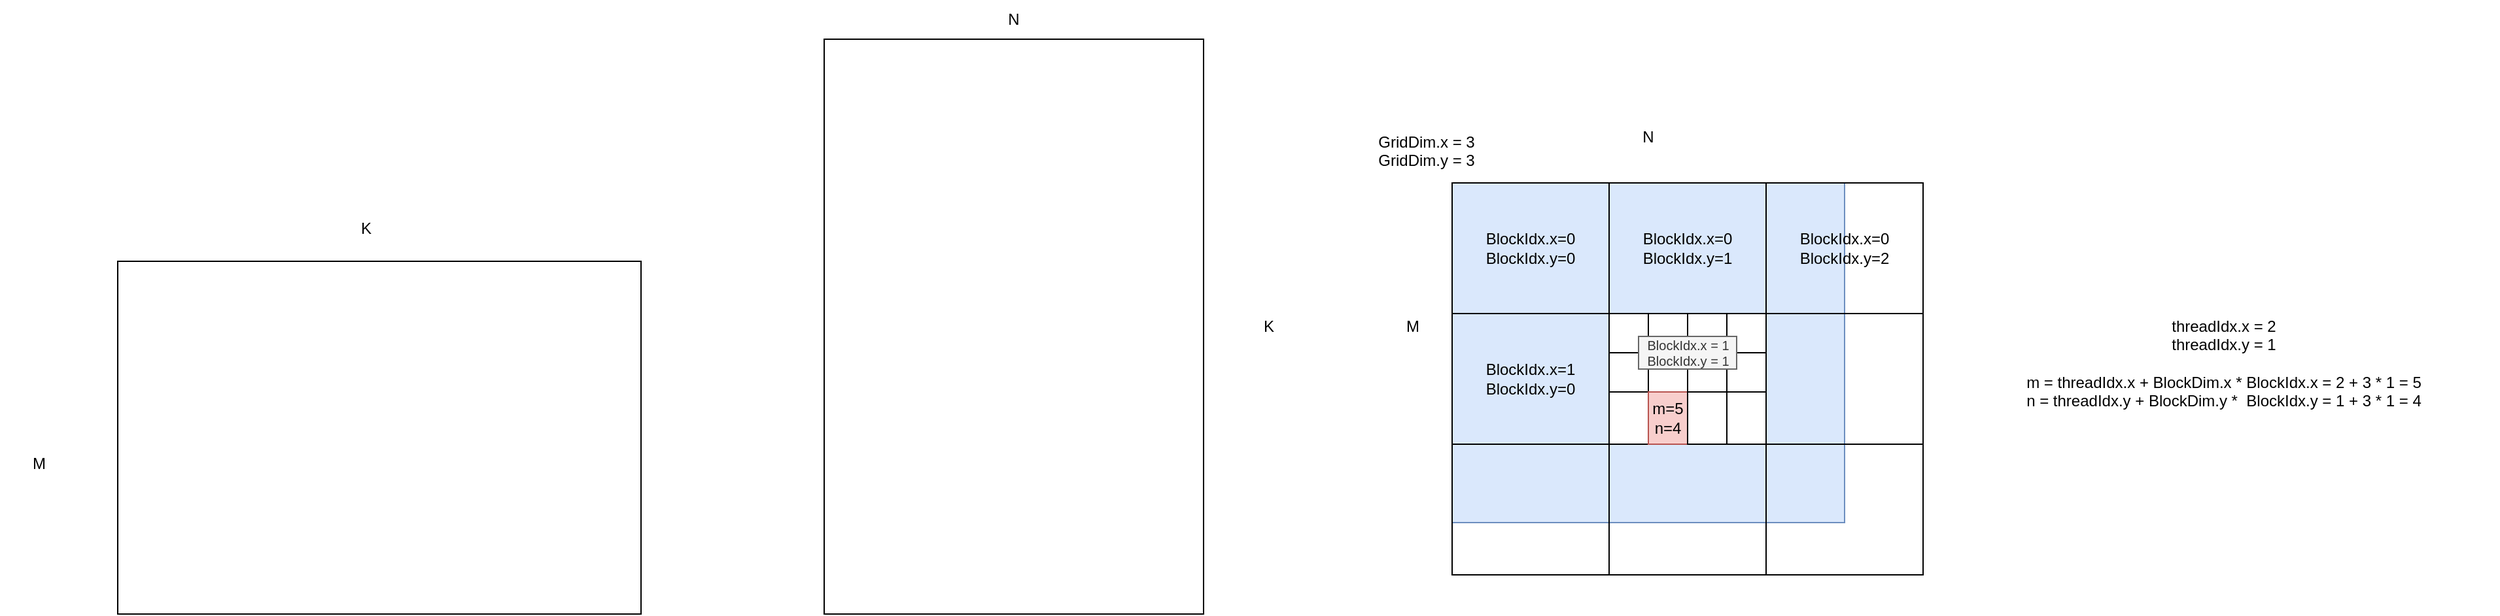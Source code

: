 <mxfile version="24.7.7">
  <diagram name="第 1 页" id="v_rf210XtzXQO-0uFHd5">
    <mxGraphModel dx="1357" dy="342" grid="1" gridSize="10" guides="1" tooltips="1" connect="1" arrows="1" fold="1" page="1" pageScale="1" pageWidth="827" pageHeight="1169" math="0" shadow="0">
      <root>
        <mxCell id="0" />
        <mxCell id="1" parent="0" />
        <mxCell id="Rxh7XKzHP8LFKw5AA_ND-2" value="" style="rounded=0;whiteSpace=wrap;html=1;" vertex="1" parent="1">
          <mxGeometry x="10" y="200" width="400" height="270" as="geometry" />
        </mxCell>
        <mxCell id="Rxh7XKzHP8LFKw5AA_ND-3" value="M" style="text;html=1;align=center;verticalAlign=middle;whiteSpace=wrap;rounded=0;" vertex="1" parent="1">
          <mxGeometry x="-80" y="340" width="60" height="30" as="geometry" />
        </mxCell>
        <mxCell id="Rxh7XKzHP8LFKw5AA_ND-4" value="K" style="text;html=1;align=center;verticalAlign=middle;whiteSpace=wrap;rounded=0;" vertex="1" parent="1">
          <mxGeometry x="170" y="160" width="60" height="30" as="geometry" />
        </mxCell>
        <mxCell id="Rxh7XKzHP8LFKw5AA_ND-5" value="" style="rounded=0;whiteSpace=wrap;html=1;" vertex="1" parent="1">
          <mxGeometry x="550" y="30" width="290" height="440" as="geometry" />
        </mxCell>
        <mxCell id="Rxh7XKzHP8LFKw5AA_ND-6" value="N" style="text;html=1;align=center;verticalAlign=middle;whiteSpace=wrap;rounded=0;" vertex="1" parent="1">
          <mxGeometry x="665" width="60" height="30" as="geometry" />
        </mxCell>
        <mxCell id="Rxh7XKzHP8LFKw5AA_ND-7" value="K" style="text;html=1;align=center;verticalAlign=middle;whiteSpace=wrap;rounded=0;" vertex="1" parent="1">
          <mxGeometry x="860" y="235" width="60" height="30" as="geometry" />
        </mxCell>
        <mxCell id="Rxh7XKzHP8LFKw5AA_ND-8" value="" style="rounded=0;whiteSpace=wrap;html=1;fillColor=#dae8fc;strokeColor=#6c8ebf;" vertex="1" parent="1">
          <mxGeometry x="1030" y="140" width="300" height="260" as="geometry" />
        </mxCell>
        <mxCell id="Rxh7XKzHP8LFKw5AA_ND-9" value="M" style="text;html=1;align=center;verticalAlign=middle;whiteSpace=wrap;rounded=0;fillColor=none;" vertex="1" parent="1">
          <mxGeometry x="970" y="235" width="60" height="30" as="geometry" />
        </mxCell>
        <mxCell id="Rxh7XKzHP8LFKw5AA_ND-10" value="N" style="text;html=1;align=center;verticalAlign=middle;whiteSpace=wrap;rounded=0;" vertex="1" parent="1">
          <mxGeometry x="1150" y="90" width="60" height="30" as="geometry" />
        </mxCell>
        <mxCell id="Rxh7XKzHP8LFKw5AA_ND-12" value="&lt;div&gt;BlockIdx.x=0&lt;/div&gt;&lt;div&gt;BlockIdx.y=0&lt;/div&gt;" style="rounded=0;whiteSpace=wrap;html=1;fillColor=none;" vertex="1" parent="1">
          <mxGeometry x="1030" y="140" width="120" height="100" as="geometry" />
        </mxCell>
        <mxCell id="Rxh7XKzHP8LFKw5AA_ND-13" value="&lt;div&gt;BlockIdx.x=1&lt;/div&gt;&lt;div&gt;BlockIdx.y=0&lt;/div&gt;" style="rounded=0;whiteSpace=wrap;html=1;fillColor=none;" vertex="1" parent="1">
          <mxGeometry x="1030" y="240" width="120" height="100" as="geometry" />
        </mxCell>
        <mxCell id="Rxh7XKzHP8LFKw5AA_ND-14" value="" style="rounded=0;whiteSpace=wrap;html=1;fillColor=none;" vertex="1" parent="1">
          <mxGeometry x="1030" y="340" width="120" height="100" as="geometry" />
        </mxCell>
        <mxCell id="Rxh7XKzHP8LFKw5AA_ND-15" value="&lt;div&gt;BlockIdx.x=0&lt;/div&gt;&lt;div&gt;BlockIdx.y=1&lt;/div&gt;" style="rounded=0;whiteSpace=wrap;html=1;fillColor=none;" vertex="1" parent="1">
          <mxGeometry x="1150" y="140" width="120" height="100" as="geometry" />
        </mxCell>
        <mxCell id="Rxh7XKzHP8LFKw5AA_ND-16" value="" style="rounded=0;whiteSpace=wrap;html=1;fillColor=none;" vertex="1" parent="1">
          <mxGeometry x="1150" y="240" width="120" height="100" as="geometry" />
        </mxCell>
        <mxCell id="Rxh7XKzHP8LFKw5AA_ND-17" value="" style="rounded=0;whiteSpace=wrap;html=1;fillColor=none;" vertex="1" parent="1">
          <mxGeometry x="1150" y="340" width="120" height="100" as="geometry" />
        </mxCell>
        <mxCell id="Rxh7XKzHP8LFKw5AA_ND-18" value="&lt;div&gt;BlockIdx.x=0&lt;/div&gt;&lt;div&gt;BlockIdx.y=2&lt;/div&gt;" style="rounded=0;whiteSpace=wrap;html=1;fillColor=none;" vertex="1" parent="1">
          <mxGeometry x="1270" y="140" width="120" height="100" as="geometry" />
        </mxCell>
        <mxCell id="Rxh7XKzHP8LFKw5AA_ND-19" value="" style="rounded=0;whiteSpace=wrap;html=1;fillColor=none;" vertex="1" parent="1">
          <mxGeometry x="1270" y="240" width="120" height="100" as="geometry" />
        </mxCell>
        <mxCell id="Rxh7XKzHP8LFKw5AA_ND-20" value="" style="rounded=0;whiteSpace=wrap;html=1;fillColor=none;" vertex="1" parent="1">
          <mxGeometry x="1270" y="340" width="120" height="100" as="geometry" />
        </mxCell>
        <mxCell id="Rxh7XKzHP8LFKw5AA_ND-21" value="&lt;div&gt;GridDim.x = 3&lt;/div&gt;&lt;div&gt;GridDim.y = 3&lt;/div&gt;&lt;div&gt;&lt;br style=&quot;text-wrap: wrap;&quot;&gt;&lt;/div&gt;" style="text;html=1;align=center;verticalAlign=middle;resizable=0;points=[];autosize=1;strokeColor=none;fillColor=none;" vertex="1" parent="1">
          <mxGeometry x="960" y="93" width="100" height="60" as="geometry" />
        </mxCell>
        <mxCell id="Rxh7XKzHP8LFKw5AA_ND-22" value="" style="rounded=0;whiteSpace=wrap;html=1;" vertex="1" parent="1">
          <mxGeometry x="1150" y="240" width="30" height="40" as="geometry" />
        </mxCell>
        <mxCell id="Rxh7XKzHP8LFKw5AA_ND-23" value="" style="rounded=0;whiteSpace=wrap;html=1;" vertex="1" parent="1">
          <mxGeometry x="1180" y="240" width="30" height="40" as="geometry" />
        </mxCell>
        <mxCell id="Rxh7XKzHP8LFKw5AA_ND-24" value="" style="rounded=0;whiteSpace=wrap;html=1;" vertex="1" parent="1">
          <mxGeometry x="1210" y="240" width="30" height="40" as="geometry" />
        </mxCell>
        <mxCell id="Rxh7XKzHP8LFKw5AA_ND-25" value="" style="rounded=0;whiteSpace=wrap;html=1;" vertex="1" parent="1">
          <mxGeometry x="1240" y="240" width="30" height="40" as="geometry" />
        </mxCell>
        <mxCell id="Rxh7XKzHP8LFKw5AA_ND-42" value="" style="rounded=0;whiteSpace=wrap;html=1;" vertex="1" parent="1">
          <mxGeometry x="1150" y="270" width="30" height="40" as="geometry" />
        </mxCell>
        <mxCell id="Rxh7XKzHP8LFKw5AA_ND-43" value="" style="rounded=0;whiteSpace=wrap;html=1;" vertex="1" parent="1">
          <mxGeometry x="1180" y="270" width="30" height="40" as="geometry" />
        </mxCell>
        <mxCell id="Rxh7XKzHP8LFKw5AA_ND-44" value="" style="rounded=0;whiteSpace=wrap;html=1;" vertex="1" parent="1">
          <mxGeometry x="1210" y="270" width="30" height="40" as="geometry" />
        </mxCell>
        <mxCell id="Rxh7XKzHP8LFKw5AA_ND-45" value="" style="rounded=0;whiteSpace=wrap;html=1;" vertex="1" parent="1">
          <mxGeometry x="1240" y="270" width="30" height="40" as="geometry" />
        </mxCell>
        <mxCell id="Rxh7XKzHP8LFKw5AA_ND-46" value="" style="rounded=0;whiteSpace=wrap;html=1;" vertex="1" parent="1">
          <mxGeometry x="1150" y="300" width="30" height="40" as="geometry" />
        </mxCell>
        <mxCell id="Rxh7XKzHP8LFKw5AA_ND-47" value="m=5&lt;div&gt;n=4&lt;/div&gt;" style="rounded=0;whiteSpace=wrap;html=1;fillColor=#f8cecc;strokeColor=#b85450;" vertex="1" parent="1">
          <mxGeometry x="1180" y="300" width="30" height="40" as="geometry" />
        </mxCell>
        <mxCell id="Rxh7XKzHP8LFKw5AA_ND-48" value="" style="rounded=0;whiteSpace=wrap;html=1;" vertex="1" parent="1">
          <mxGeometry x="1210" y="300" width="30" height="40" as="geometry" />
        </mxCell>
        <mxCell id="Rxh7XKzHP8LFKw5AA_ND-49" value="" style="rounded=0;whiteSpace=wrap;html=1;" vertex="1" parent="1">
          <mxGeometry x="1240" y="300" width="30" height="40" as="geometry" />
        </mxCell>
        <mxCell id="Rxh7XKzHP8LFKw5AA_ND-50" value="threadIdx.x = 2&lt;div&gt;threadIdx.y = 1&lt;/div&gt;&lt;div&gt;&lt;br&gt;&lt;/div&gt;&lt;div&gt;m = threadIdx.x + BlockDim.x * BlockIdx.x = 2 + 3 * 1 = 5&lt;/div&gt;&lt;div&gt;n = threadIdx.y + BlockDim.y *&amp;nbsp; BlockIdx.y = 1 + 3 * 1 = 4&lt;/div&gt;" style="text;html=1;align=center;verticalAlign=middle;whiteSpace=wrap;rounded=0;" vertex="1" parent="1">
          <mxGeometry x="1410" y="255" width="420" height="45" as="geometry" />
        </mxCell>
        <mxCell id="Rxh7XKzHP8LFKw5AA_ND-52" value="BlockIdx.x = 1&lt;div style=&quot;font-size: 10px;&quot;&gt;BlockIdx.y = 1&lt;/div&gt;" style="text;html=1;align=center;verticalAlign=middle;whiteSpace=wrap;rounded=0;fillColor=#f5f5f5;fontColor=#333333;strokeColor=#666666;fontSize=10;" vertex="1" parent="1">
          <mxGeometry x="1172.5" y="257.5" width="75" height="25" as="geometry" />
        </mxCell>
      </root>
    </mxGraphModel>
  </diagram>
</mxfile>
